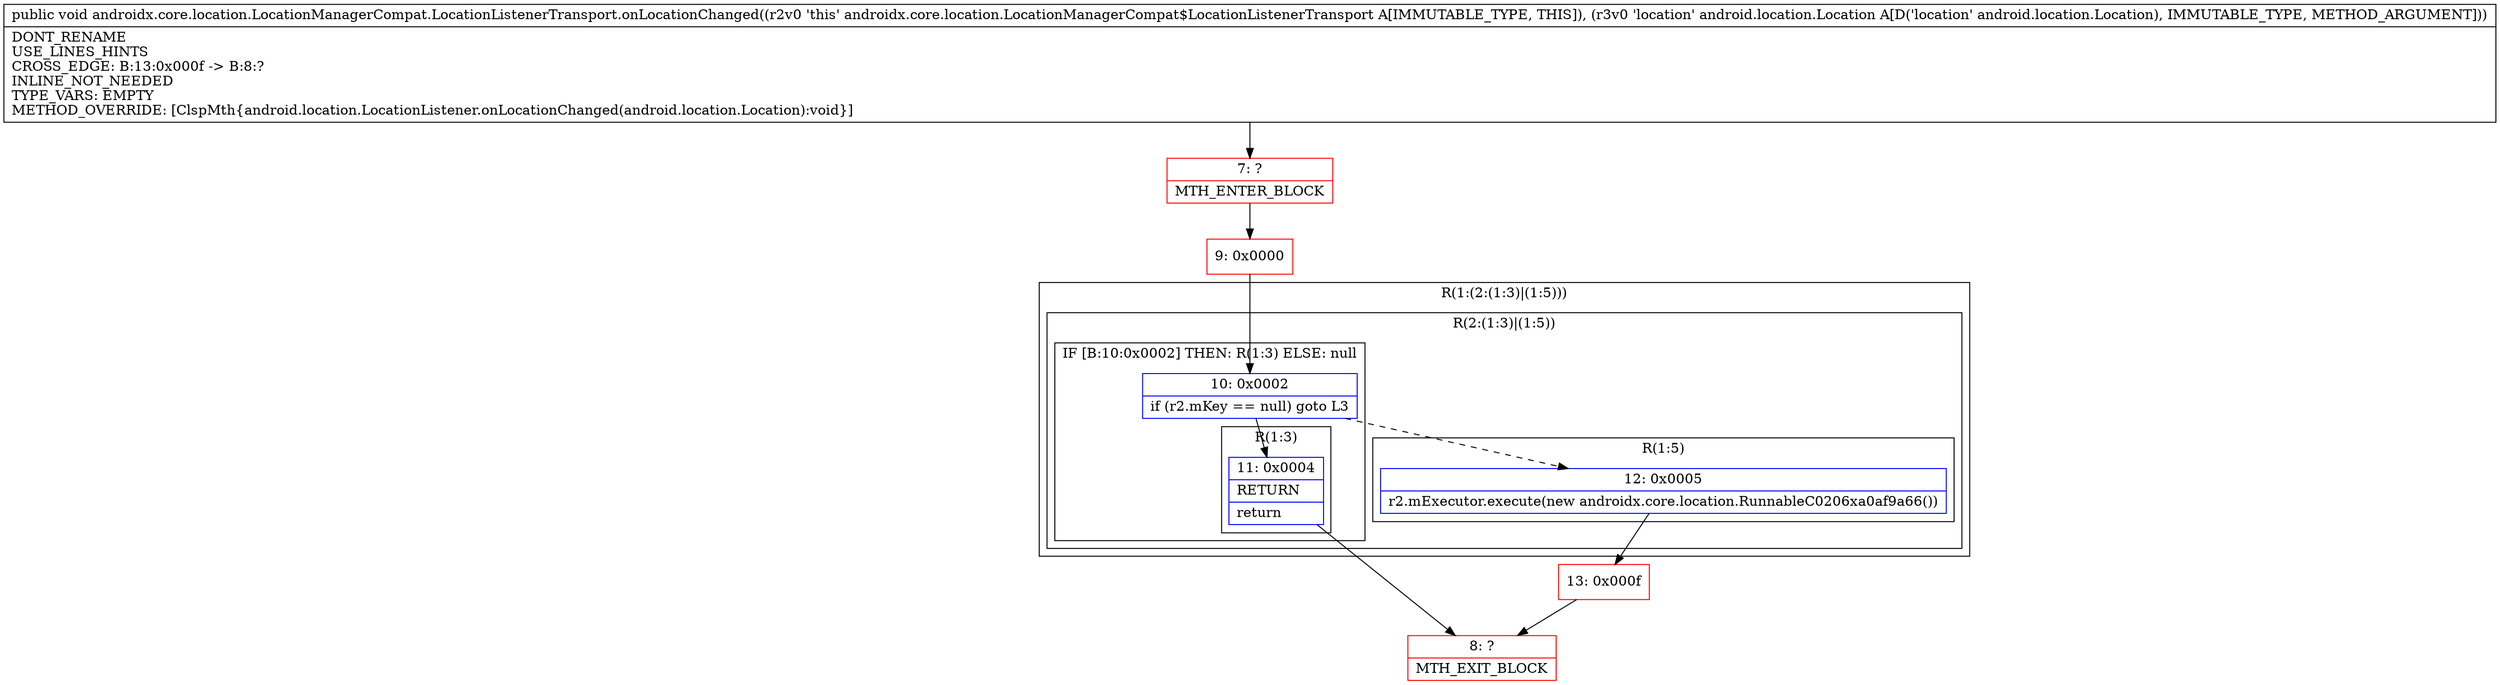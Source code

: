 digraph "CFG forandroidx.core.location.LocationManagerCompat.LocationListenerTransport.onLocationChanged(Landroid\/location\/Location;)V" {
subgraph cluster_Region_404855607 {
label = "R(1:(2:(1:3)|(1:5)))";
node [shape=record,color=blue];
subgraph cluster_Region_232238017 {
label = "R(2:(1:3)|(1:5))";
node [shape=record,color=blue];
subgraph cluster_IfRegion_594361702 {
label = "IF [B:10:0x0002] THEN: R(1:3) ELSE: null";
node [shape=record,color=blue];
Node_10 [shape=record,label="{10\:\ 0x0002|if (r2.mKey == null) goto L3\l}"];
subgraph cluster_Region_1345189327 {
label = "R(1:3)";
node [shape=record,color=blue];
Node_11 [shape=record,label="{11\:\ 0x0004|RETURN\l|return\l}"];
}
}
subgraph cluster_Region_1145124062 {
label = "R(1:5)";
node [shape=record,color=blue];
Node_12 [shape=record,label="{12\:\ 0x0005|r2.mExecutor.execute(new androidx.core.location.RunnableC0206xa0af9a66())\l}"];
}
}
}
Node_7 [shape=record,color=red,label="{7\:\ ?|MTH_ENTER_BLOCK\l}"];
Node_9 [shape=record,color=red,label="{9\:\ 0x0000}"];
Node_8 [shape=record,color=red,label="{8\:\ ?|MTH_EXIT_BLOCK\l}"];
Node_13 [shape=record,color=red,label="{13\:\ 0x000f}"];
MethodNode[shape=record,label="{public void androidx.core.location.LocationManagerCompat.LocationListenerTransport.onLocationChanged((r2v0 'this' androidx.core.location.LocationManagerCompat$LocationListenerTransport A[IMMUTABLE_TYPE, THIS]), (r3v0 'location' android.location.Location A[D('location' android.location.Location), IMMUTABLE_TYPE, METHOD_ARGUMENT]))  | DONT_RENAME\lUSE_LINES_HINTS\lCROSS_EDGE: B:13:0x000f \-\> B:8:?\lINLINE_NOT_NEEDED\lTYPE_VARS: EMPTY\lMETHOD_OVERRIDE: [ClspMth\{android.location.LocationListener.onLocationChanged(android.location.Location):void\}]\l}"];
MethodNode -> Node_7;Node_10 -> Node_11;
Node_10 -> Node_12[style=dashed];
Node_11 -> Node_8;
Node_12 -> Node_13;
Node_7 -> Node_9;
Node_9 -> Node_10;
Node_13 -> Node_8;
}


